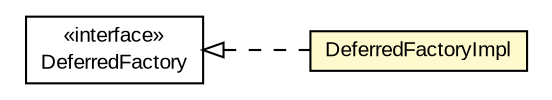 #!/usr/local/bin/dot
#
# Class diagram 
# Generated by UMLGraph version R5_6-24-gf6e263 (http://www.umlgraph.org/)
#

digraph G {
	edge [fontname="arial",fontsize=10,labelfontname="arial",labelfontsize=10];
	node [fontname="arial",fontsize=10,shape=plaintext];
	nodesep=0.25;
	ranksep=0.5;
	rankdir=LR;
	// io.reinert.requestor.DeferredFactory
	c2969 [label=<<table title="io.reinert.requestor.DeferredFactory" border="0" cellborder="1" cellspacing="0" cellpadding="2" port="p" href="../DeferredFactory.html">
		<tr><td><table border="0" cellspacing="0" cellpadding="1">
<tr><td align="center" balign="center"> &#171;interface&#187; </td></tr>
<tr><td align="center" balign="center"> DeferredFactory </td></tr>
		</table></td></tr>
		</table>>, URL="../DeferredFactory.html", fontname="arial", fontcolor="black", fontsize=10.0];
	// io.reinert.requestor.gdeferred.DeferredFactoryImpl
	c3035 [label=<<table title="io.reinert.requestor.gdeferred.DeferredFactoryImpl" border="0" cellborder="1" cellspacing="0" cellpadding="2" port="p" bgcolor="lemonChiffon" href="./DeferredFactoryImpl.html">
		<tr><td><table border="0" cellspacing="0" cellpadding="1">
<tr><td align="center" balign="center"> DeferredFactoryImpl </td></tr>
		</table></td></tr>
		</table>>, URL="./DeferredFactoryImpl.html", fontname="arial", fontcolor="black", fontsize=10.0];
	//io.reinert.requestor.gdeferred.DeferredFactoryImpl implements io.reinert.requestor.DeferredFactory
	c2969:p -> c3035:p [dir=back,arrowtail=empty,style=dashed];
}

